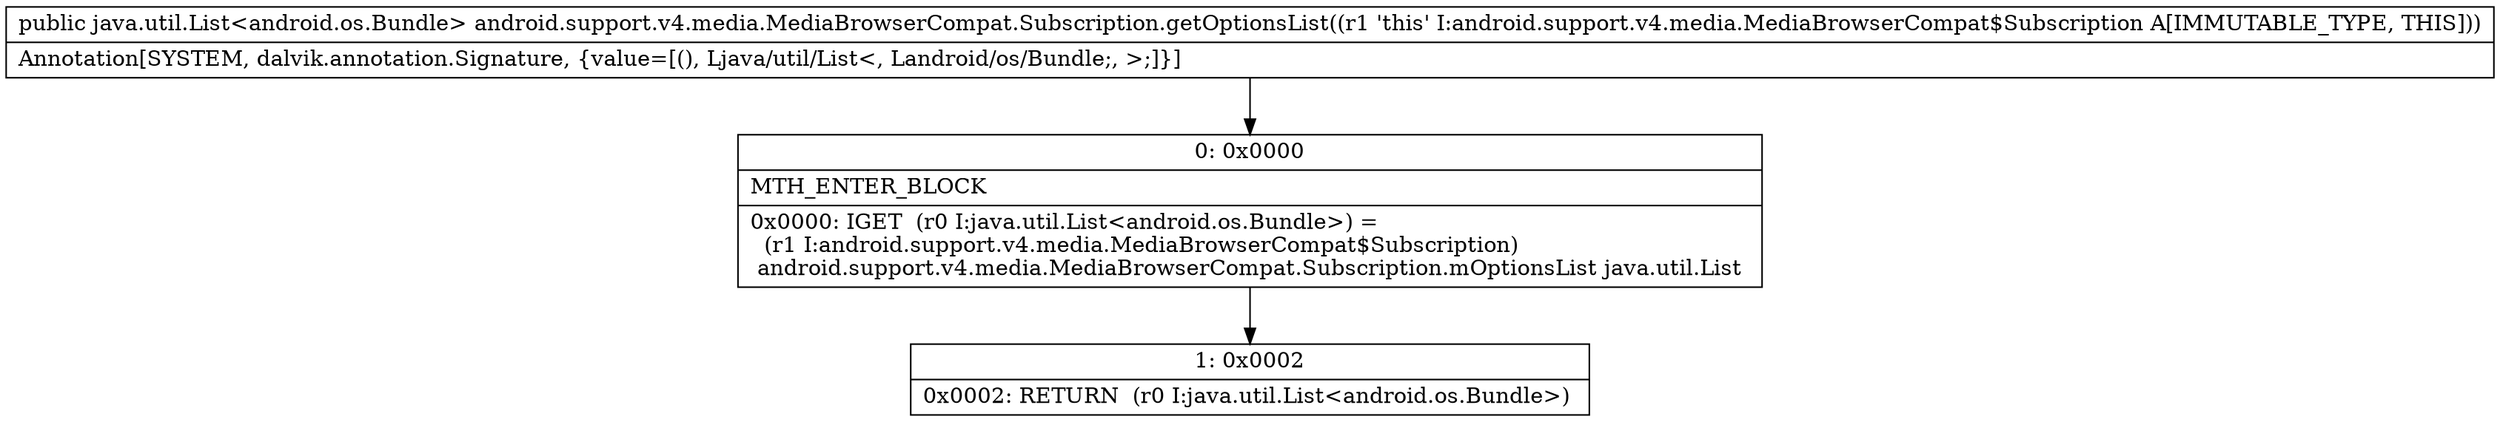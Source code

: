 digraph "CFG forandroid.support.v4.media.MediaBrowserCompat.Subscription.getOptionsList()Ljava\/util\/List;" {
Node_0 [shape=record,label="{0\:\ 0x0000|MTH_ENTER_BLOCK\l|0x0000: IGET  (r0 I:java.util.List\<android.os.Bundle\>) = \l  (r1 I:android.support.v4.media.MediaBrowserCompat$Subscription)\l android.support.v4.media.MediaBrowserCompat.Subscription.mOptionsList java.util.List \l}"];
Node_1 [shape=record,label="{1\:\ 0x0002|0x0002: RETURN  (r0 I:java.util.List\<android.os.Bundle\>) \l}"];
MethodNode[shape=record,label="{public java.util.List\<android.os.Bundle\> android.support.v4.media.MediaBrowserCompat.Subscription.getOptionsList((r1 'this' I:android.support.v4.media.MediaBrowserCompat$Subscription A[IMMUTABLE_TYPE, THIS]))  | Annotation[SYSTEM, dalvik.annotation.Signature, \{value=[(), Ljava\/util\/List\<, Landroid\/os\/Bundle;, \>;]\}]\l}"];
MethodNode -> Node_0;
Node_0 -> Node_1;
}

